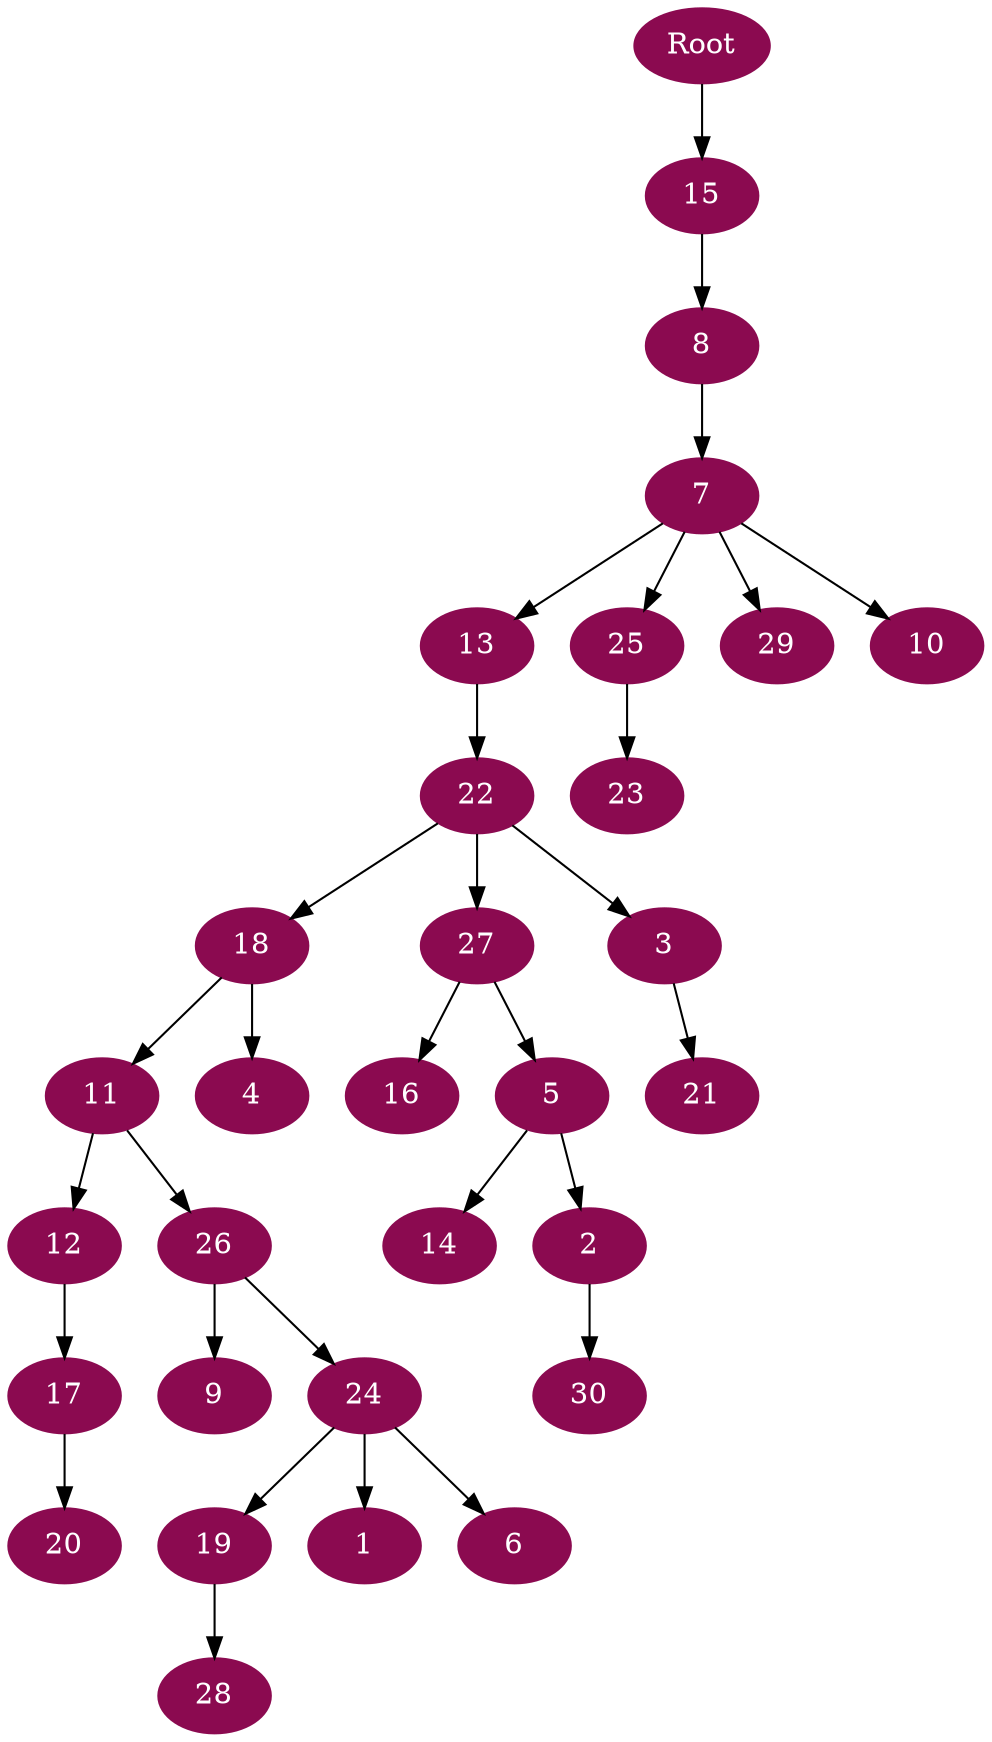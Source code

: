 digraph G {
node [color=deeppink4, style=filled, fontcolor=white];
Root -> 15;
15 -> 8;
8 -> 7;
7 -> 13;
13 -> 22;
22 -> 18;
18 -> 11;
11 -> 12;
12 -> 17;
17 -> 20;
11 -> 26;
26 -> 9;
26 -> 24;
24 -> 19;
19 -> 28;
24 -> 1;
24 -> 6;
18 -> 4;
22 -> 27;
27 -> 16;
27 -> 5;
5 -> 14;
5 -> 2;
2 -> 30;
22 -> 3;
3 -> 21;
7 -> 25;
25 -> 23;
7 -> 29;
7 -> 10;
}
